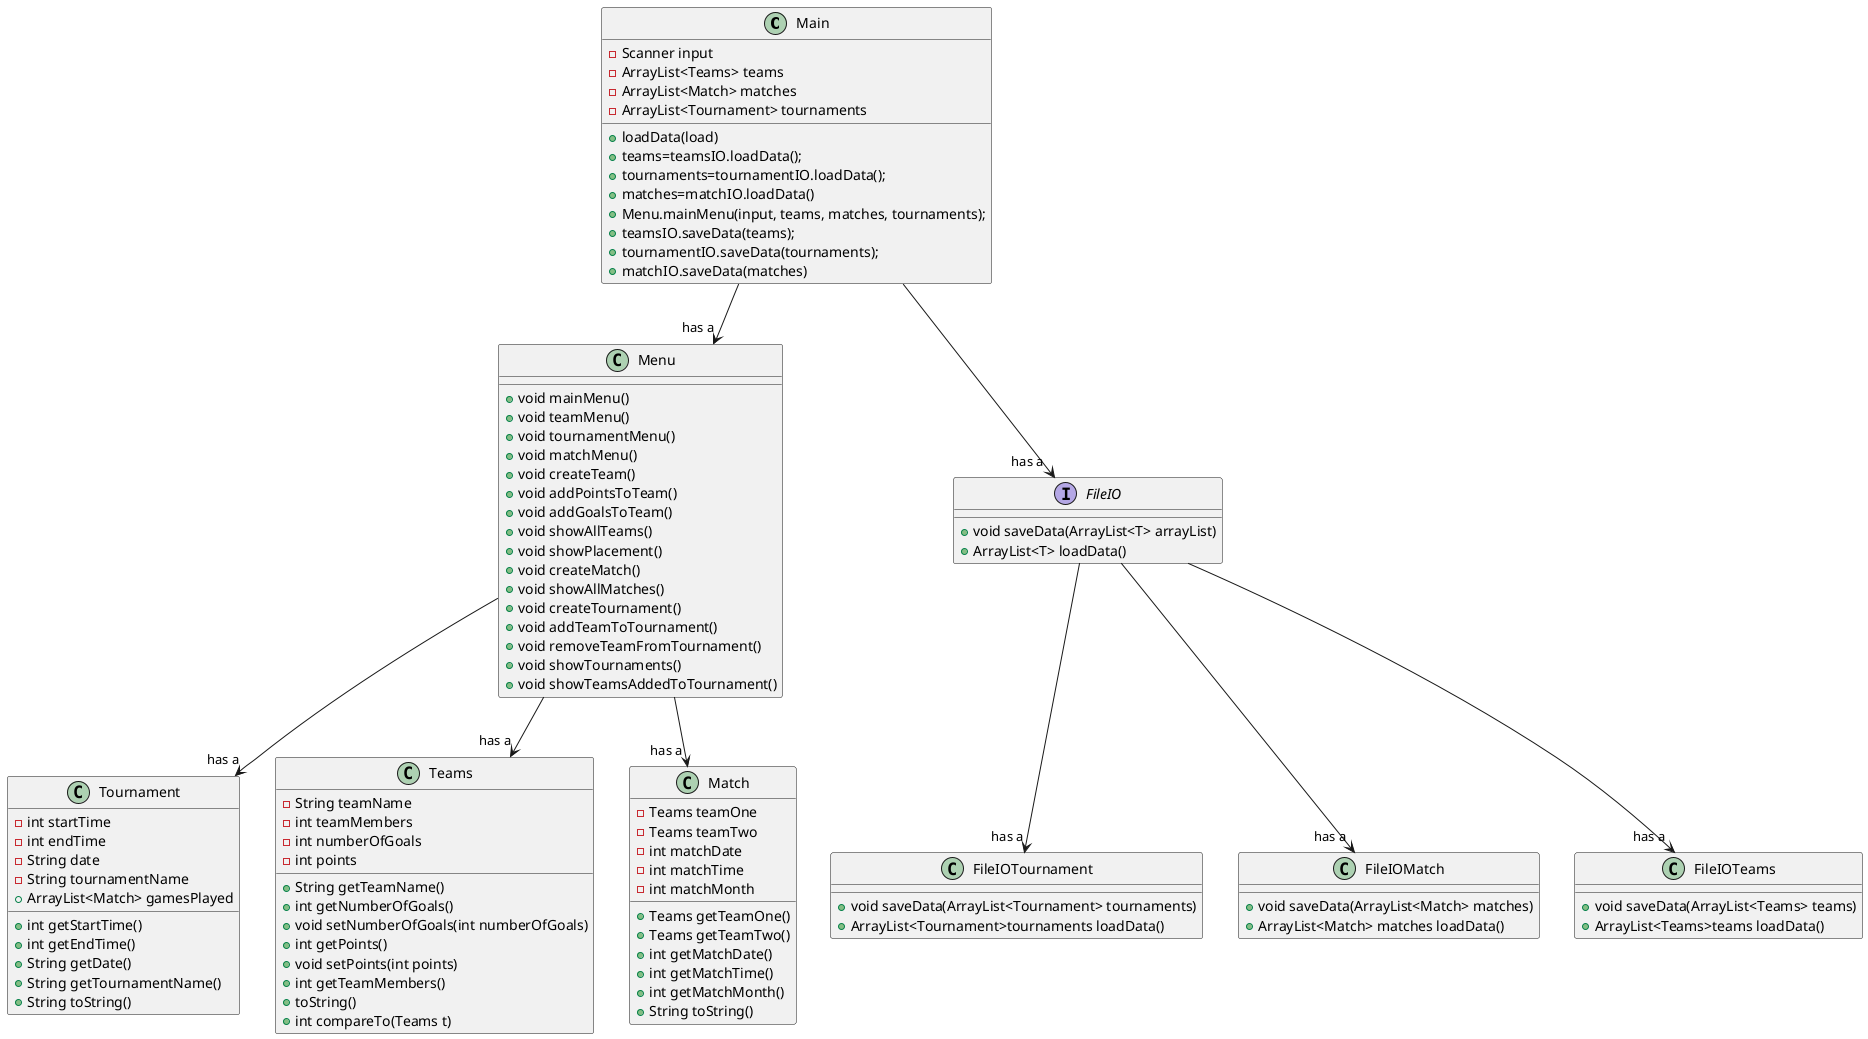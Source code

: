 @startuml

Main --> "has a " Menu
Menu --> "has a " Tournament
Menu --> "has a " Teams
Menu --> "has a " Match
Main --> "has a " FileIO
FileIO --> "has a"FileIOTournament
FileIO --> "has a" FileIOMatch
FileIO --> "has a"FileIOTeams

Class Main {
- Scanner input
- ArrayList<Teams> teams
- ArrayList<Match> matches
- ArrayList<Tournament> tournaments
+ loadData(load)
+ teams=teamsIO.loadData();
+ tournaments=tournamentIO.loadData();
+ matches=matchIO.loadData()
+ Menu.mainMenu(input, teams, matches, tournaments);
+ teamsIO.saveData(teams);
+ tournamentIO.saveData(tournaments);
+ matchIO.saveData(matches)

}

Class Menu {
+ void mainMenu()
+ void teamMenu()
+ void tournamentMenu()
+ void matchMenu()
+ void createTeam()
+ void addPointsToTeam()
+ void addGoalsToTeam()
+ void showAllTeams()
+ void showPlacement()
+ void createMatch()
+ void showAllMatches()
+ void createTournament()
+ void addTeamToTournament()
+ void removeTeamFromTournament()
+ void showTournaments()
+ void showTeamsAddedToTournament()

}

Class Tournament {
- int startTime
- int endTime
- String date
- String tournamentName
+ ArrayList<Match> gamesPlayed
+ int getStartTime()
+ int getEndTime()
+ String getDate()
+ String getTournamentName()
+ String toString()

}

Class Teams {
- String teamName
- int teamMembers
- int numberOfGoals
- int points
+ String getTeamName()
+ int getNumberOfGoals()
+ void setNumberOfGoals(int numberOfGoals)
+ int getPoints()
+ void setPoints(int points)
+ int getTeamMembers()
+ toString()
+ int compareTo(Teams t)
}


Class Match {
- Teams teamOne
- Teams teamTwo
- int matchDate
- int matchTime
- int matchMonth
+ Teams getTeamOne()
+ Teams getTeamTwo()
+ int getMatchDate()
+ int getMatchTime()
+ int getMatchMonth()
+ String toString()
}

interface FileIO{
+ void saveData(ArrayList<T> arrayList)
+ ArrayList<T> loadData()
}

Class FileIOTeams{
+ void saveData(ArrayList<Teams> teams)
+ ArrayList<Teams>teams loadData()
}

Class FileIOTournament{
+ void saveData(ArrayList<Tournament> tournaments)
+ ArrayList<Tournament>tournaments loadData()
}

Class FileIOMatch{
+ void saveData(ArrayList<Match> matches)
+ ArrayList<Match> matches loadData()
}

@enduml